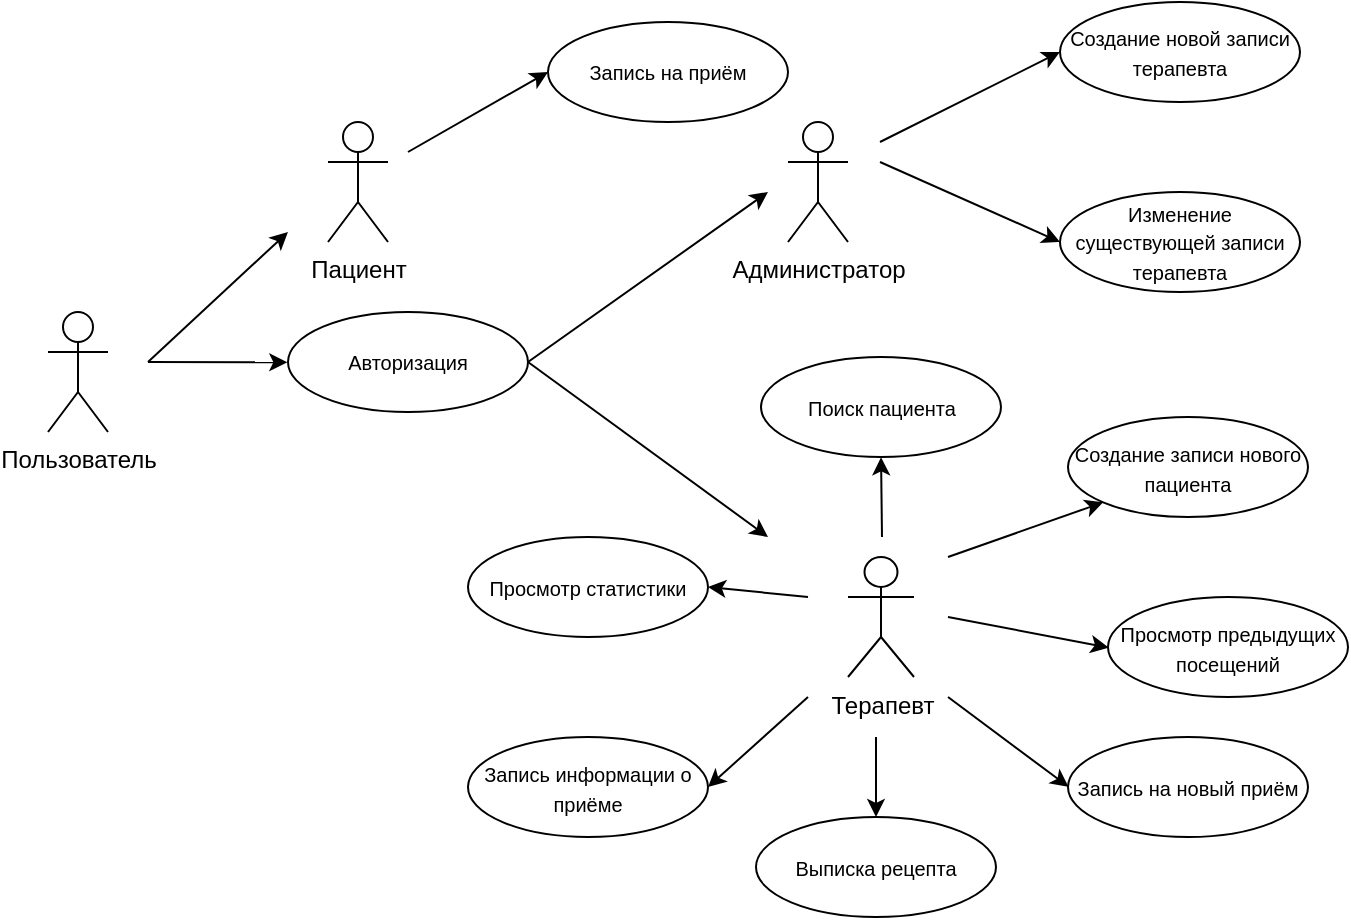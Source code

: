 <mxfile version="10.6.7" type="device"><diagram name="Page-1" id="e7e014a7-5840-1c2e-5031-d8a46d1fe8dd"><mxGraphModel dx="840" dy="484" grid="1" gridSize="10" guides="1" tooltips="1" connect="1" arrows="1" fold="1" page="1" pageScale="1" pageWidth="1169" pageHeight="826" background="#ffffff" math="0" shadow="0"><root><mxCell id="0"/><mxCell id="1" parent="0"/><mxCell id="l6Af3l7C2KuDxEInMJrX-68" style="edgeStyle=none;rounded=0;orthogonalLoop=1;jettySize=auto;html=1;entryX=0;entryY=0.5;entryDx=0;entryDy=0;" parent="1" target="l6Af3l7C2KuDxEInMJrX-58" edge="1"><mxGeometry relative="1" as="geometry"><mxPoint x="350" y="320" as="sourcePoint"/><mxPoint x="400" y="285" as="targetPoint"/></mxGeometry></mxCell><mxCell id="l6Af3l7C2KuDxEInMJrX-41" value="Пациент&lt;br&gt;" style="shape=umlActor;verticalLabelPosition=bottom;labelBackgroundColor=#ffffff;verticalAlign=top;html=1;outlineConnect=0;" parent="1" vertex="1"><mxGeometry x="310" y="305" width="30" height="60" as="geometry"/></mxCell><mxCell id="l6Af3l7C2KuDxEInMJrX-61" style="edgeStyle=none;rounded=0;orthogonalLoop=1;jettySize=auto;html=1;entryX=0.5;entryY=1;entryDx=0;entryDy=0;" parent="1" edge="1"><mxGeometry relative="1" as="geometry"><mxPoint x="587" y="512.5" as="sourcePoint"/><mxPoint x="586.517" y="472.638" as="targetPoint"/></mxGeometry></mxCell><mxCell id="l6Af3l7C2KuDxEInMJrX-62" style="edgeStyle=none;rounded=0;orthogonalLoop=1;jettySize=auto;html=1;entryX=0;entryY=1;entryDx=0;entryDy=0;" parent="1" target="l6Af3l7C2KuDxEInMJrX-53" edge="1"><mxGeometry relative="1" as="geometry"><mxPoint x="620" y="522.5" as="sourcePoint"/></mxGeometry></mxCell><mxCell id="l6Af3l7C2KuDxEInMJrX-63" style="edgeStyle=none;rounded=0;orthogonalLoop=1;jettySize=auto;html=1;entryX=0;entryY=0.5;entryDx=0;entryDy=0;" parent="1" edge="1"><mxGeometry relative="1" as="geometry"><mxPoint x="620" y="552.5" as="sourcePoint"/><mxPoint x="700.31" y="567.81" as="targetPoint"/></mxGeometry></mxCell><mxCell id="l6Af3l7C2KuDxEInMJrX-64" style="edgeStyle=none;rounded=0;orthogonalLoop=1;jettySize=auto;html=1;entryX=0;entryY=0.5;entryDx=0;entryDy=0;" parent="1" edge="1"><mxGeometry relative="1" as="geometry"><mxPoint x="620" y="592.5" as="sourcePoint"/><mxPoint x="680.31" y="637.466" as="targetPoint"/></mxGeometry></mxCell><mxCell id="l6Af3l7C2KuDxEInMJrX-65" style="edgeStyle=none;rounded=0;orthogonalLoop=1;jettySize=auto;html=1;entryX=1;entryY=0.5;entryDx=0;entryDy=0;" parent="1" target="l6Af3l7C2KuDxEInMJrX-56" edge="1"><mxGeometry relative="1" as="geometry"><mxPoint x="550" y="592.5" as="sourcePoint"/></mxGeometry></mxCell><mxCell id="l6Af3l7C2KuDxEInMJrX-67" style="edgeStyle=none;rounded=0;orthogonalLoop=1;jettySize=auto;html=1;" parent="1" target="l6Af3l7C2KuDxEInMJrX-50" edge="1"><mxGeometry relative="1" as="geometry"><mxPoint x="584" y="612.5" as="sourcePoint"/></mxGeometry></mxCell><mxCell id="l6Af3l7C2KuDxEInMJrX-44" value="Терапевт" style="shape=umlActor;verticalLabelPosition=bottom;labelBackgroundColor=#ffffff;verticalAlign=top;html=1;outlineConnect=0;" parent="1" vertex="1"><mxGeometry x="570" y="522.5" width="33" height="60" as="geometry"/></mxCell><mxCell id="l6Af3l7C2KuDxEInMJrX-50" value="&lt;span style=&quot;font-size: 10px&quot;&gt;Выписка рецепта&lt;/span&gt;&lt;br&gt;" style="ellipse;whiteSpace=wrap;html=1;" parent="1" vertex="1"><mxGeometry x="524" y="652.5" width="120" height="50" as="geometry"/></mxCell><mxCell id="l6Af3l7C2KuDxEInMJrX-53" value="&lt;span style=&quot;font-size: 10px&quot;&gt;Создание записи нового пациента&lt;/span&gt;" style="ellipse;whiteSpace=wrap;html=1;" parent="1" vertex="1"><mxGeometry x="680" y="452.5" width="120" height="50" as="geometry"/></mxCell><mxCell id="l6Af3l7C2KuDxEInMJrX-56" value="&lt;span style=&quot;font-size: 10px&quot;&gt;Запись информации о приёме&lt;/span&gt;" style="ellipse;whiteSpace=wrap;html=1;" parent="1" vertex="1"><mxGeometry x="380" y="612.5" width="120" height="50" as="geometry"/></mxCell><mxCell id="l6Af3l7C2KuDxEInMJrX-58" value="&lt;span style=&quot;font-size: 10px&quot;&gt;Запись на приём&lt;/span&gt;" style="ellipse;whiteSpace=wrap;html=1;" parent="1" vertex="1"><mxGeometry x="420" y="255" width="120" height="50" as="geometry"/></mxCell><mxCell id="QhkY5mgN8YgI1wes9aDb-1" value="Пользователь" style="shape=umlActor;verticalLabelPosition=bottom;labelBackgroundColor=#ffffff;verticalAlign=top;html=1;outlineConnect=0;" parent="1" vertex="1"><mxGeometry x="170" y="400" width="30" height="60" as="geometry"/></mxCell><mxCell id="QhkY5mgN8YgI1wes9aDb-11" style="edgeStyle=none;rounded=0;orthogonalLoop=1;jettySize=auto;html=1;entryX=0;entryY=0.5;entryDx=0;entryDy=0;" parent="1" edge="1"><mxGeometry relative="1" as="geometry"><mxPoint x="220" y="425" as="sourcePoint"/><mxPoint x="289.647" y="425.118" as="targetPoint"/></mxGeometry></mxCell><mxCell id="QhkY5mgN8YgI1wes9aDb-12" style="edgeStyle=none;rounded=0;orthogonalLoop=1;jettySize=auto;html=1;exitX=1;exitY=0.5;exitDx=0;exitDy=0;" parent="1" source="Rktz5p6R5preI_Awaovb-12" edge="1"><mxGeometry relative="1" as="geometry"><mxPoint x="409.647" y="407.618" as="sourcePoint"/><mxPoint x="530" y="512.5" as="targetPoint"/></mxGeometry></mxCell><mxCell id="QhkY5mgN8YgI1wes9aDb-13" style="edgeStyle=none;rounded=0;orthogonalLoop=1;jettySize=auto;html=1;" parent="1" edge="1"><mxGeometry relative="1" as="geometry"><mxPoint x="220" y="425" as="sourcePoint"/><mxPoint x="290" y="360" as="targetPoint"/></mxGeometry></mxCell><mxCell id="Rktz5p6R5preI_Awaovb-2" value="&lt;span style=&quot;font-size: 10px&quot;&gt;Поиск пациента&lt;/span&gt;" style="ellipse;whiteSpace=wrap;html=1;" parent="1" vertex="1"><mxGeometry x="526.5" y="422.5" width="120" height="50" as="geometry"/></mxCell><mxCell id="Rktz5p6R5preI_Awaovb-3" value="&lt;span style=&quot;font-size: 10px&quot;&gt;Просмотр предыдущих посещений&lt;/span&gt;" style="ellipse;whiteSpace=wrap;html=1;" parent="1" vertex="1"><mxGeometry x="700" y="542.5" width="120" height="50" as="geometry"/></mxCell><mxCell id="Rktz5p6R5preI_Awaovb-4" value="&lt;span style=&quot;font-size: 10px&quot;&gt;Запись на новый приём&lt;/span&gt;" style="ellipse;whiteSpace=wrap;html=1;" parent="1" vertex="1"><mxGeometry x="680" y="612.5" width="120" height="50" as="geometry"/></mxCell><mxCell id="Rktz5p6R5preI_Awaovb-6" value="Администратор&lt;br&gt;" style="shape=umlActor;verticalLabelPosition=bottom;labelBackgroundColor=#ffffff;verticalAlign=top;html=1;outlineConnect=0;" parent="1" vertex="1"><mxGeometry x="540" y="305" width="30" height="60" as="geometry"/></mxCell><mxCell id="Rktz5p6R5preI_Awaovb-7" style="edgeStyle=none;rounded=0;orthogonalLoop=1;jettySize=auto;html=1;exitX=1;exitY=0.5;exitDx=0;exitDy=0;" parent="1" source="Rktz5p6R5preI_Awaovb-12" edge="1"><mxGeometry relative="1" as="geometry"><mxPoint x="309.647" y="425.118" as="sourcePoint"/><mxPoint x="530" y="340" as="targetPoint"/></mxGeometry></mxCell><mxCell id="Rktz5p6R5preI_Awaovb-8" style="edgeStyle=none;rounded=0;orthogonalLoop=1;jettySize=auto;html=1;entryX=0;entryY=0.5;entryDx=0;entryDy=0;" parent="1" target="Rktz5p6R5preI_Awaovb-10" edge="1"><mxGeometry relative="1" as="geometry"><mxPoint x="586" y="315" as="sourcePoint"/><mxPoint x="676" y="275" as="targetPoint"/></mxGeometry></mxCell><mxCell id="Rktz5p6R5preI_Awaovb-9" style="edgeStyle=none;rounded=0;orthogonalLoop=1;jettySize=auto;html=1;" parent="1" edge="1"><mxGeometry relative="1" as="geometry"><mxPoint x="586" y="325" as="sourcePoint"/><mxPoint x="676" y="365" as="targetPoint"/></mxGeometry></mxCell><mxCell id="Rktz5p6R5preI_Awaovb-10" value="&lt;span style=&quot;font-size: 10px&quot;&gt;Создание новой записи терапевта&lt;/span&gt;" style="ellipse;whiteSpace=wrap;html=1;" parent="1" vertex="1"><mxGeometry x="676" y="245" width="120" height="50" as="geometry"/></mxCell><mxCell id="Rktz5p6R5preI_Awaovb-11" value="&lt;span style=&quot;font-size: 10px&quot;&gt;Изменение существующей записи терапевта&lt;/span&gt;" style="ellipse;whiteSpace=wrap;html=1;" parent="1" vertex="1"><mxGeometry x="676" y="340" width="120" height="50" as="geometry"/></mxCell><mxCell id="Rktz5p6R5preI_Awaovb-12" value="&lt;span style=&quot;font-size: 10px&quot;&gt;Авторизация&lt;/span&gt;" style="ellipse;whiteSpace=wrap;html=1;" parent="1" vertex="1"><mxGeometry x="290" y="400" width="120" height="50" as="geometry"/></mxCell><mxCell id="Rktz5p6R5preI_Awaovb-13" value="&lt;span style=&quot;font-size: 10px&quot;&gt;Просмотр статистики&lt;/span&gt;" style="ellipse;whiteSpace=wrap;html=1;" parent="1" vertex="1"><mxGeometry x="380" y="512.5" width="120" height="50" as="geometry"/></mxCell><mxCell id="Rktz5p6R5preI_Awaovb-14" style="edgeStyle=none;rounded=0;orthogonalLoop=1;jettySize=auto;html=1;entryX=1;entryY=0.5;entryDx=0;entryDy=0;" parent="1" target="Rktz5p6R5preI_Awaovb-13" edge="1"><mxGeometry relative="1" as="geometry"><mxPoint x="550" y="542.5" as="sourcePoint"/><mxPoint x="710.31" y="577.81" as="targetPoint"/></mxGeometry></mxCell></root></mxGraphModel></diagram></mxfile>